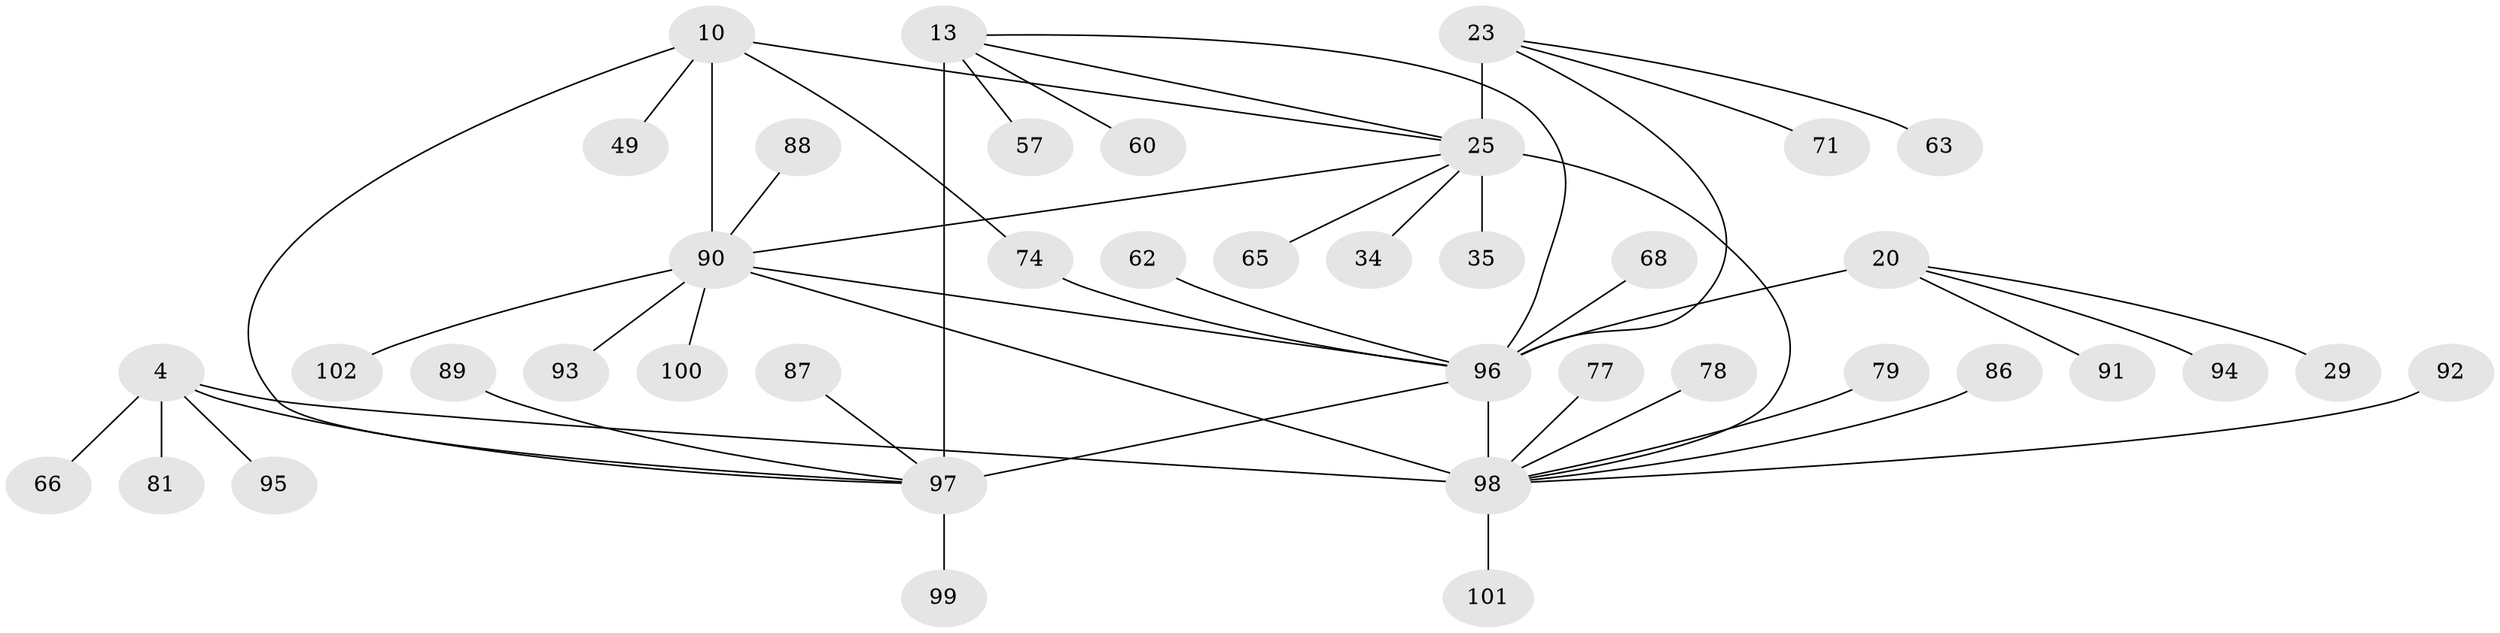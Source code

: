 // original degree distribution, {6: 0.06862745098039216, 7: 0.049019607843137254, 10: 0.0196078431372549, 12: 0.029411764705882353, 5: 0.0196078431372549, 9: 0.029411764705882353, 4: 0.00980392156862745, 8: 0.0196078431372549, 1: 0.5686274509803921, 2: 0.18627450980392157}
// Generated by graph-tools (version 1.1) at 2025/58/03/04/25 21:58:18]
// undirected, 40 vertices, 48 edges
graph export_dot {
graph [start="1"]
  node [color=gray90,style=filled];
  4 [super="+1"];
  10 [super="+6"];
  13 [super="+12"];
  20 [super="+17"];
  23 [super="+21"];
  25 [super="+24"];
  29;
  34;
  35;
  49;
  57;
  60;
  62;
  63 [super="+36"];
  65 [super="+58"];
  66;
  68;
  71;
  74;
  77;
  78 [super="+73"];
  79;
  81;
  86 [super="+45"];
  87;
  88;
  89;
  90 [super="+80+41+48+9+75+33+56+59+84"];
  91 [super="+27"];
  92;
  93;
  94;
  95 [super="+43"];
  96 [super="+19+26+30+55"];
  97 [super="+85+64+69+72+82+83"];
  98 [super="+70+76"];
  99;
  100;
  101;
  102;
  4 -- 81;
  4 -- 66;
  4 -- 95;
  4 -- 97;
  4 -- 98 [weight=6];
  10 -- 49;
  10 -- 74;
  10 -- 25;
  10 -- 90 [weight=6];
  10 -- 97;
  13 -- 57;
  13 -- 60;
  13 -- 25;
  13 -- 97 [weight=6];
  13 -- 96;
  20 -- 29;
  20 -- 94;
  20 -- 91;
  20 -- 96 [weight=6];
  23 -- 25 [weight=6];
  23 -- 71;
  23 -- 63;
  23 -- 96;
  25 -- 34;
  25 -- 35;
  25 -- 65;
  25 -- 90;
  25 -- 98 [weight=2];
  62 -- 96;
  68 -- 96;
  74 -- 96;
  77 -- 98;
  78 -- 98;
  79 -- 98;
  86 -- 98;
  87 -- 97;
  88 -- 90;
  89 -- 97;
  90 -- 93;
  90 -- 100;
  90 -- 102;
  90 -- 96 [weight=2];
  90 -- 98;
  92 -- 98;
  96 -- 97;
  96 -- 98 [weight=2];
  97 -- 99;
  98 -- 101;
}
